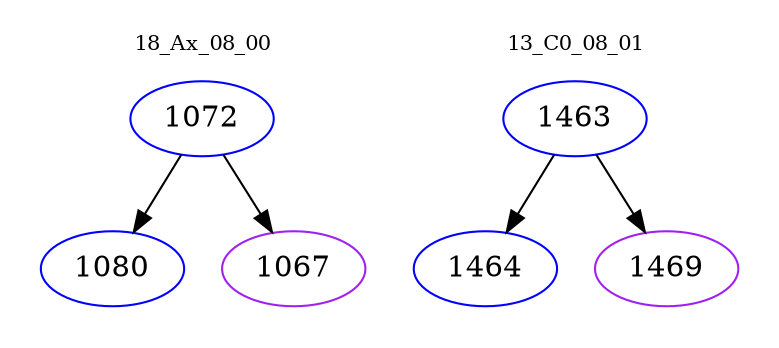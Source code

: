 digraph{
subgraph cluster_0 {
color = white
label = "18_Ax_08_00";
fontsize=10;
T0_1072 [label="1072", color="blue"]
T0_1072 -> T0_1080 [color="black"]
T0_1080 [label="1080", color="blue"]
T0_1072 -> T0_1067 [color="black"]
T0_1067 [label="1067", color="purple"]
}
subgraph cluster_1 {
color = white
label = "13_C0_08_01";
fontsize=10;
T1_1463 [label="1463", color="blue"]
T1_1463 -> T1_1464 [color="black"]
T1_1464 [label="1464", color="blue"]
T1_1463 -> T1_1469 [color="black"]
T1_1469 [label="1469", color="purple"]
}
}
